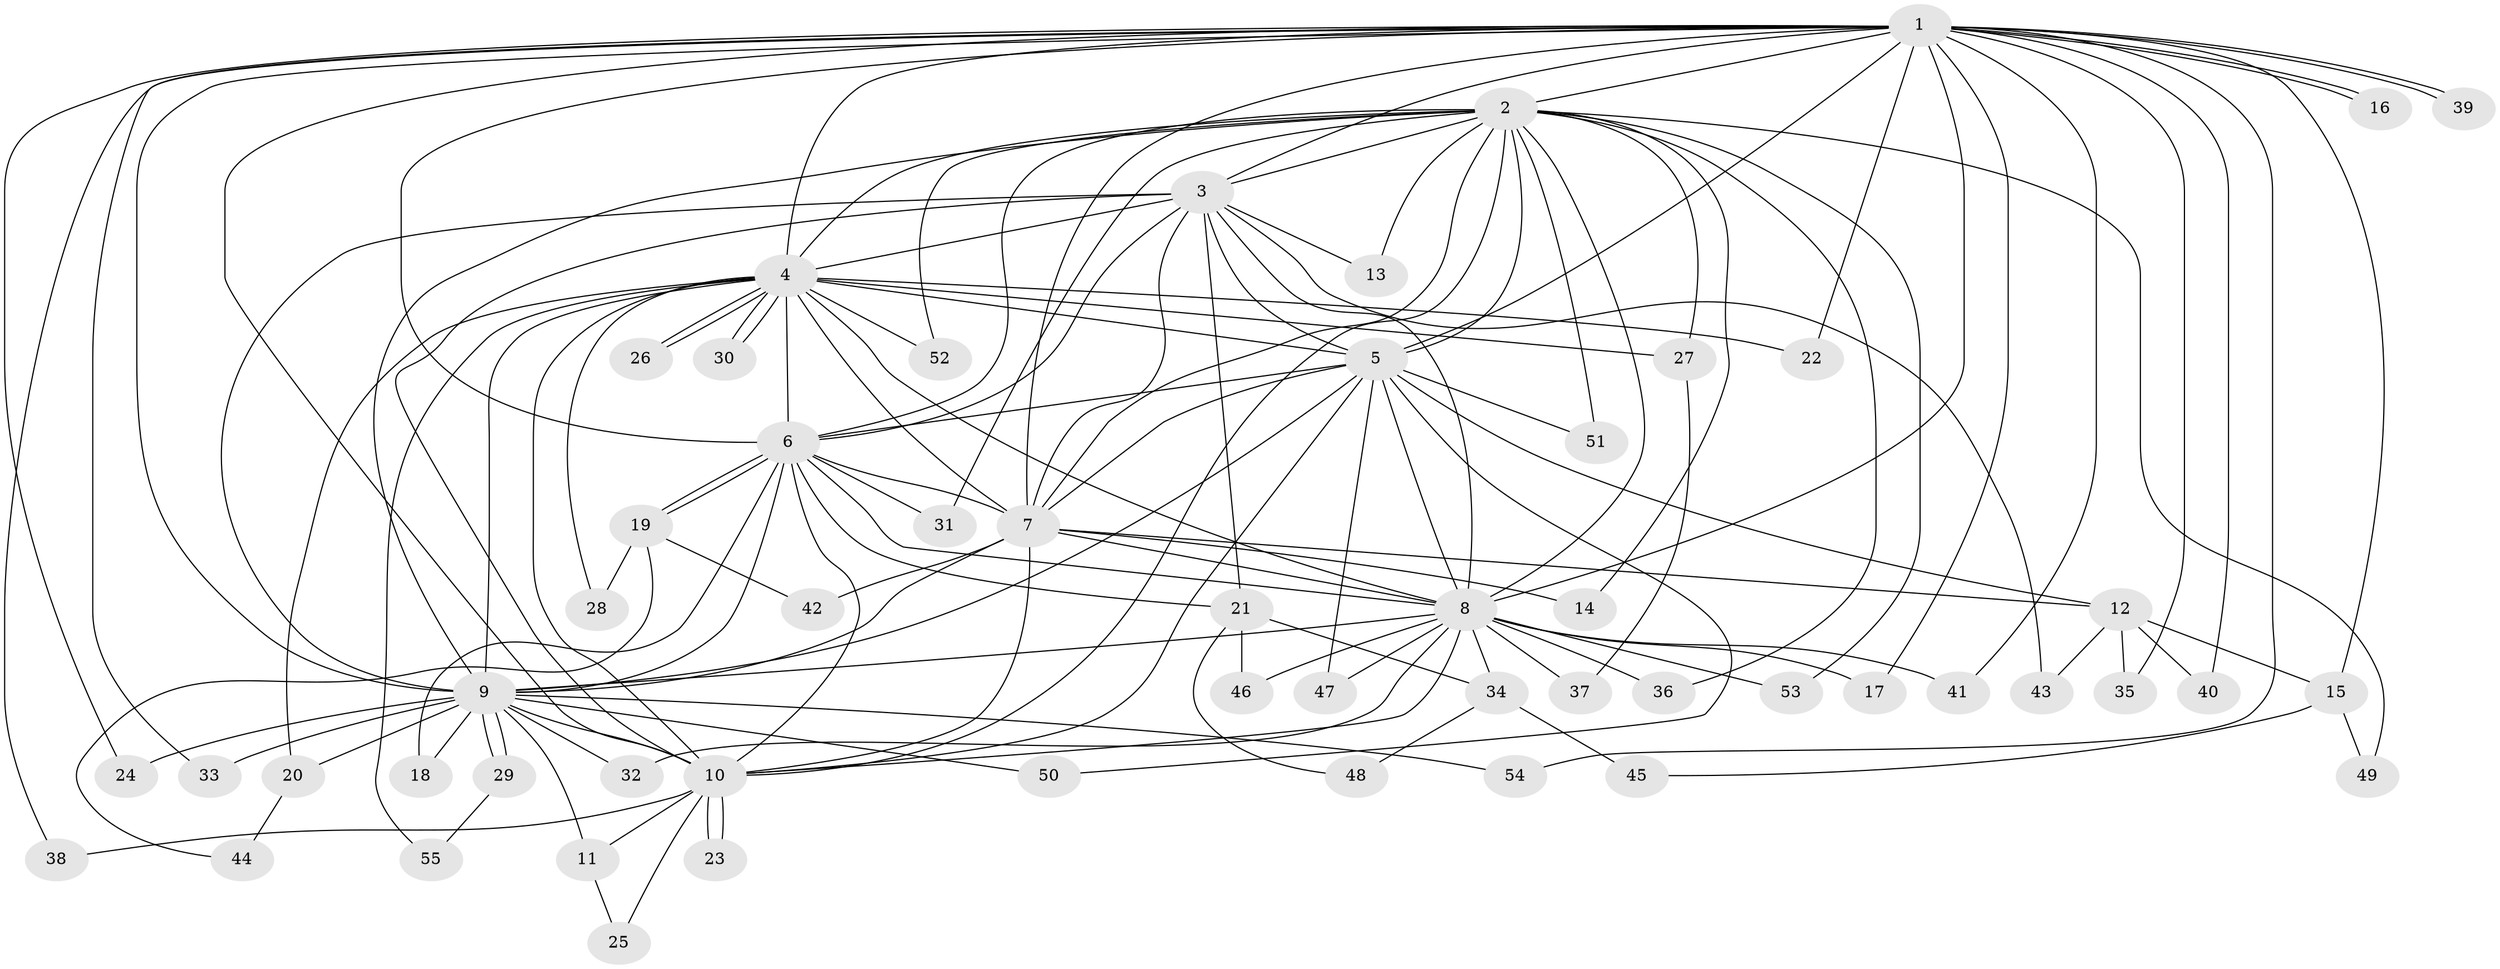 // coarse degree distribution, {14: 0.037037037037037035, 11: 0.037037037037037035, 10: 0.037037037037037035, 12: 0.037037037037037035, 18: 0.037037037037037035, 2: 0.5555555555555556, 3: 0.1111111111111111, 1: 0.1111111111111111, 5: 0.037037037037037035}
// Generated by graph-tools (version 1.1) at 2025/17/03/04/25 18:17:56]
// undirected, 55 vertices, 135 edges
graph export_dot {
graph [start="1"]
  node [color=gray90,style=filled];
  1;
  2;
  3;
  4;
  5;
  6;
  7;
  8;
  9;
  10;
  11;
  12;
  13;
  14;
  15;
  16;
  17;
  18;
  19;
  20;
  21;
  22;
  23;
  24;
  25;
  26;
  27;
  28;
  29;
  30;
  31;
  32;
  33;
  34;
  35;
  36;
  37;
  38;
  39;
  40;
  41;
  42;
  43;
  44;
  45;
  46;
  47;
  48;
  49;
  50;
  51;
  52;
  53;
  54;
  55;
  1 -- 2;
  1 -- 3;
  1 -- 4;
  1 -- 5;
  1 -- 6;
  1 -- 7;
  1 -- 8;
  1 -- 9;
  1 -- 10;
  1 -- 15;
  1 -- 16;
  1 -- 16;
  1 -- 17;
  1 -- 22;
  1 -- 24;
  1 -- 33;
  1 -- 35;
  1 -- 38;
  1 -- 39;
  1 -- 39;
  1 -- 40;
  1 -- 41;
  1 -- 54;
  2 -- 3;
  2 -- 4;
  2 -- 5;
  2 -- 6;
  2 -- 7;
  2 -- 8;
  2 -- 9;
  2 -- 10;
  2 -- 13;
  2 -- 14;
  2 -- 27;
  2 -- 31;
  2 -- 36;
  2 -- 49;
  2 -- 51;
  2 -- 52;
  2 -- 53;
  3 -- 4;
  3 -- 5;
  3 -- 6;
  3 -- 7;
  3 -- 8;
  3 -- 9;
  3 -- 10;
  3 -- 13;
  3 -- 21;
  3 -- 43;
  4 -- 5;
  4 -- 6;
  4 -- 7;
  4 -- 8;
  4 -- 9;
  4 -- 10;
  4 -- 20;
  4 -- 22;
  4 -- 26;
  4 -- 26;
  4 -- 27;
  4 -- 28;
  4 -- 30;
  4 -- 30;
  4 -- 52;
  4 -- 55;
  5 -- 6;
  5 -- 7;
  5 -- 8;
  5 -- 9;
  5 -- 10;
  5 -- 12;
  5 -- 47;
  5 -- 50;
  5 -- 51;
  6 -- 7;
  6 -- 8;
  6 -- 9;
  6 -- 10;
  6 -- 18;
  6 -- 19;
  6 -- 19;
  6 -- 21;
  6 -- 31;
  7 -- 8;
  7 -- 9;
  7 -- 10;
  7 -- 12;
  7 -- 14;
  7 -- 42;
  8 -- 9;
  8 -- 10;
  8 -- 17;
  8 -- 32;
  8 -- 34;
  8 -- 36;
  8 -- 37;
  8 -- 41;
  8 -- 46;
  8 -- 47;
  8 -- 53;
  9 -- 10;
  9 -- 11;
  9 -- 18;
  9 -- 20;
  9 -- 24;
  9 -- 29;
  9 -- 29;
  9 -- 32;
  9 -- 33;
  9 -- 50;
  9 -- 54;
  10 -- 11;
  10 -- 23;
  10 -- 23;
  10 -- 25;
  10 -- 38;
  11 -- 25;
  12 -- 15;
  12 -- 35;
  12 -- 40;
  12 -- 43;
  15 -- 45;
  15 -- 49;
  19 -- 28;
  19 -- 42;
  19 -- 44;
  20 -- 44;
  21 -- 34;
  21 -- 46;
  21 -- 48;
  27 -- 37;
  29 -- 55;
  34 -- 45;
  34 -- 48;
}
